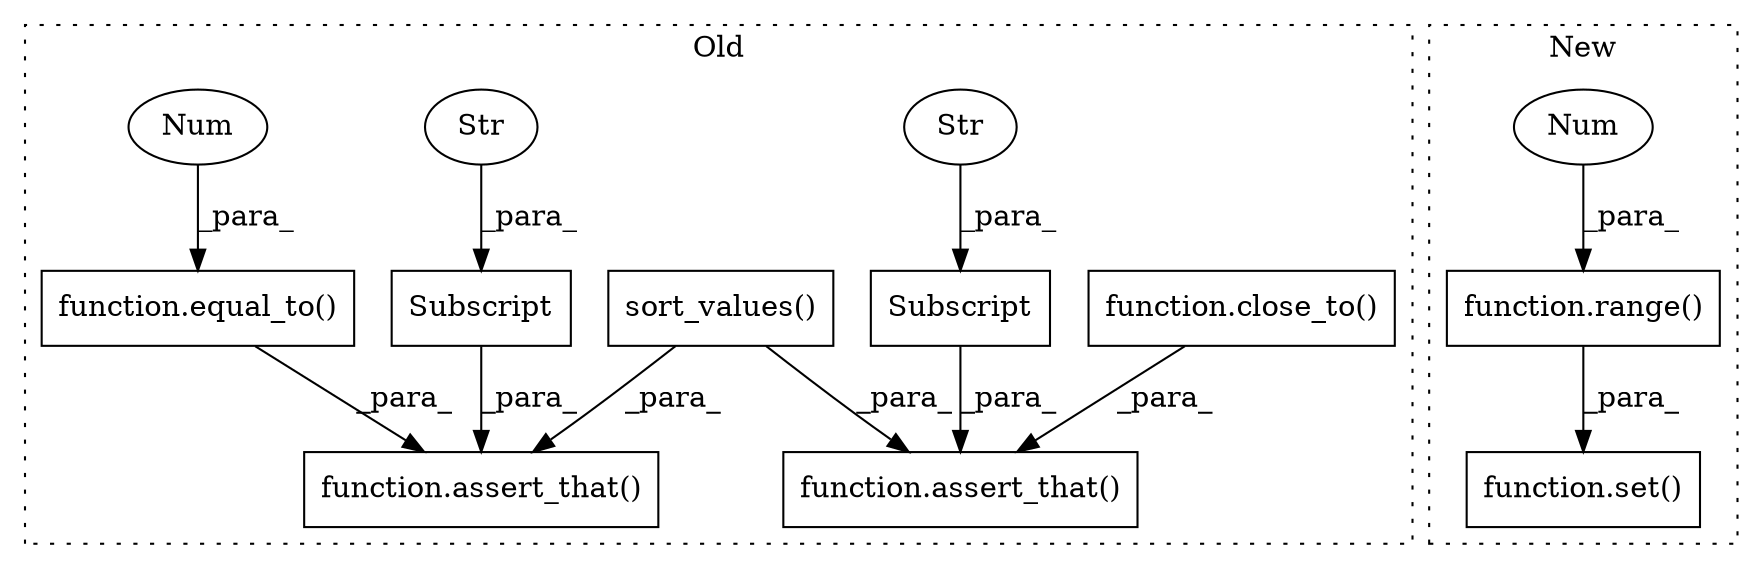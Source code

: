 digraph G {
subgraph cluster0 {
1 [label="function.close_to()" a="75" s="3900,3921" l="9,1" shape="box"];
4 [label="function.assert_that()" a="75" s="3868,3922" l="12,1" shape="box"];
5 [label="Subscript" a="63" s="3880,0" l="18,0" shape="box"];
6 [label="Str" a="66" s="3890" l="7" shape="ellipse"];
7 [label="sort_values()" a="75" s="3667" l="65" shape="box"];
8 [label="function.assert_that()" a="75" s="3991,4034" l="12,1" shape="box"];
9 [label="Subscript" a="63" s="4003,0" l="18,0" shape="box"];
10 [label="Str" a="66" s="4013" l="7" shape="ellipse"];
11 [label="function.equal_to()" a="75" s="4023,4033" l="9,1" shape="box"];
12 [label="Num" a="76" s="4032" l="1" shape="ellipse"];
label = "Old";
style="dotted";
}
subgraph cluster1 {
2 [label="function.range()" a="75" s="4685,4693" l="6,1" shape="box"];
3 [label="Num" a="76" s="4691" l="2" shape="ellipse"];
13 [label="function.set()" a="75" s="4681,4694" l="4,1" shape="box"];
label = "New";
style="dotted";
}
1 -> 4 [label="_para_"];
2 -> 13 [label="_para_"];
3 -> 2 [label="_para_"];
5 -> 4 [label="_para_"];
6 -> 5 [label="_para_"];
7 -> 8 [label="_para_"];
7 -> 4 [label="_para_"];
9 -> 8 [label="_para_"];
10 -> 9 [label="_para_"];
11 -> 8 [label="_para_"];
12 -> 11 [label="_para_"];
}